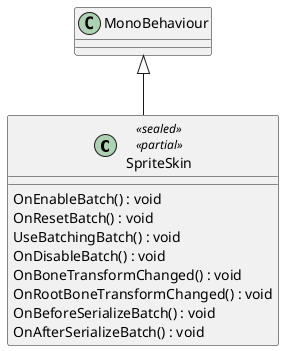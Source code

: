 @startuml
class SpriteSkin <<sealed>> <<partial>> {
    OnEnableBatch() : void
    OnResetBatch() : void
    UseBatchingBatch() : void
    OnDisableBatch() : void
    OnBoneTransformChanged() : void
    OnRootBoneTransformChanged() : void
    OnBeforeSerializeBatch() : void
    OnAfterSerializeBatch() : void
}
MonoBehaviour <|-- SpriteSkin
@enduml
